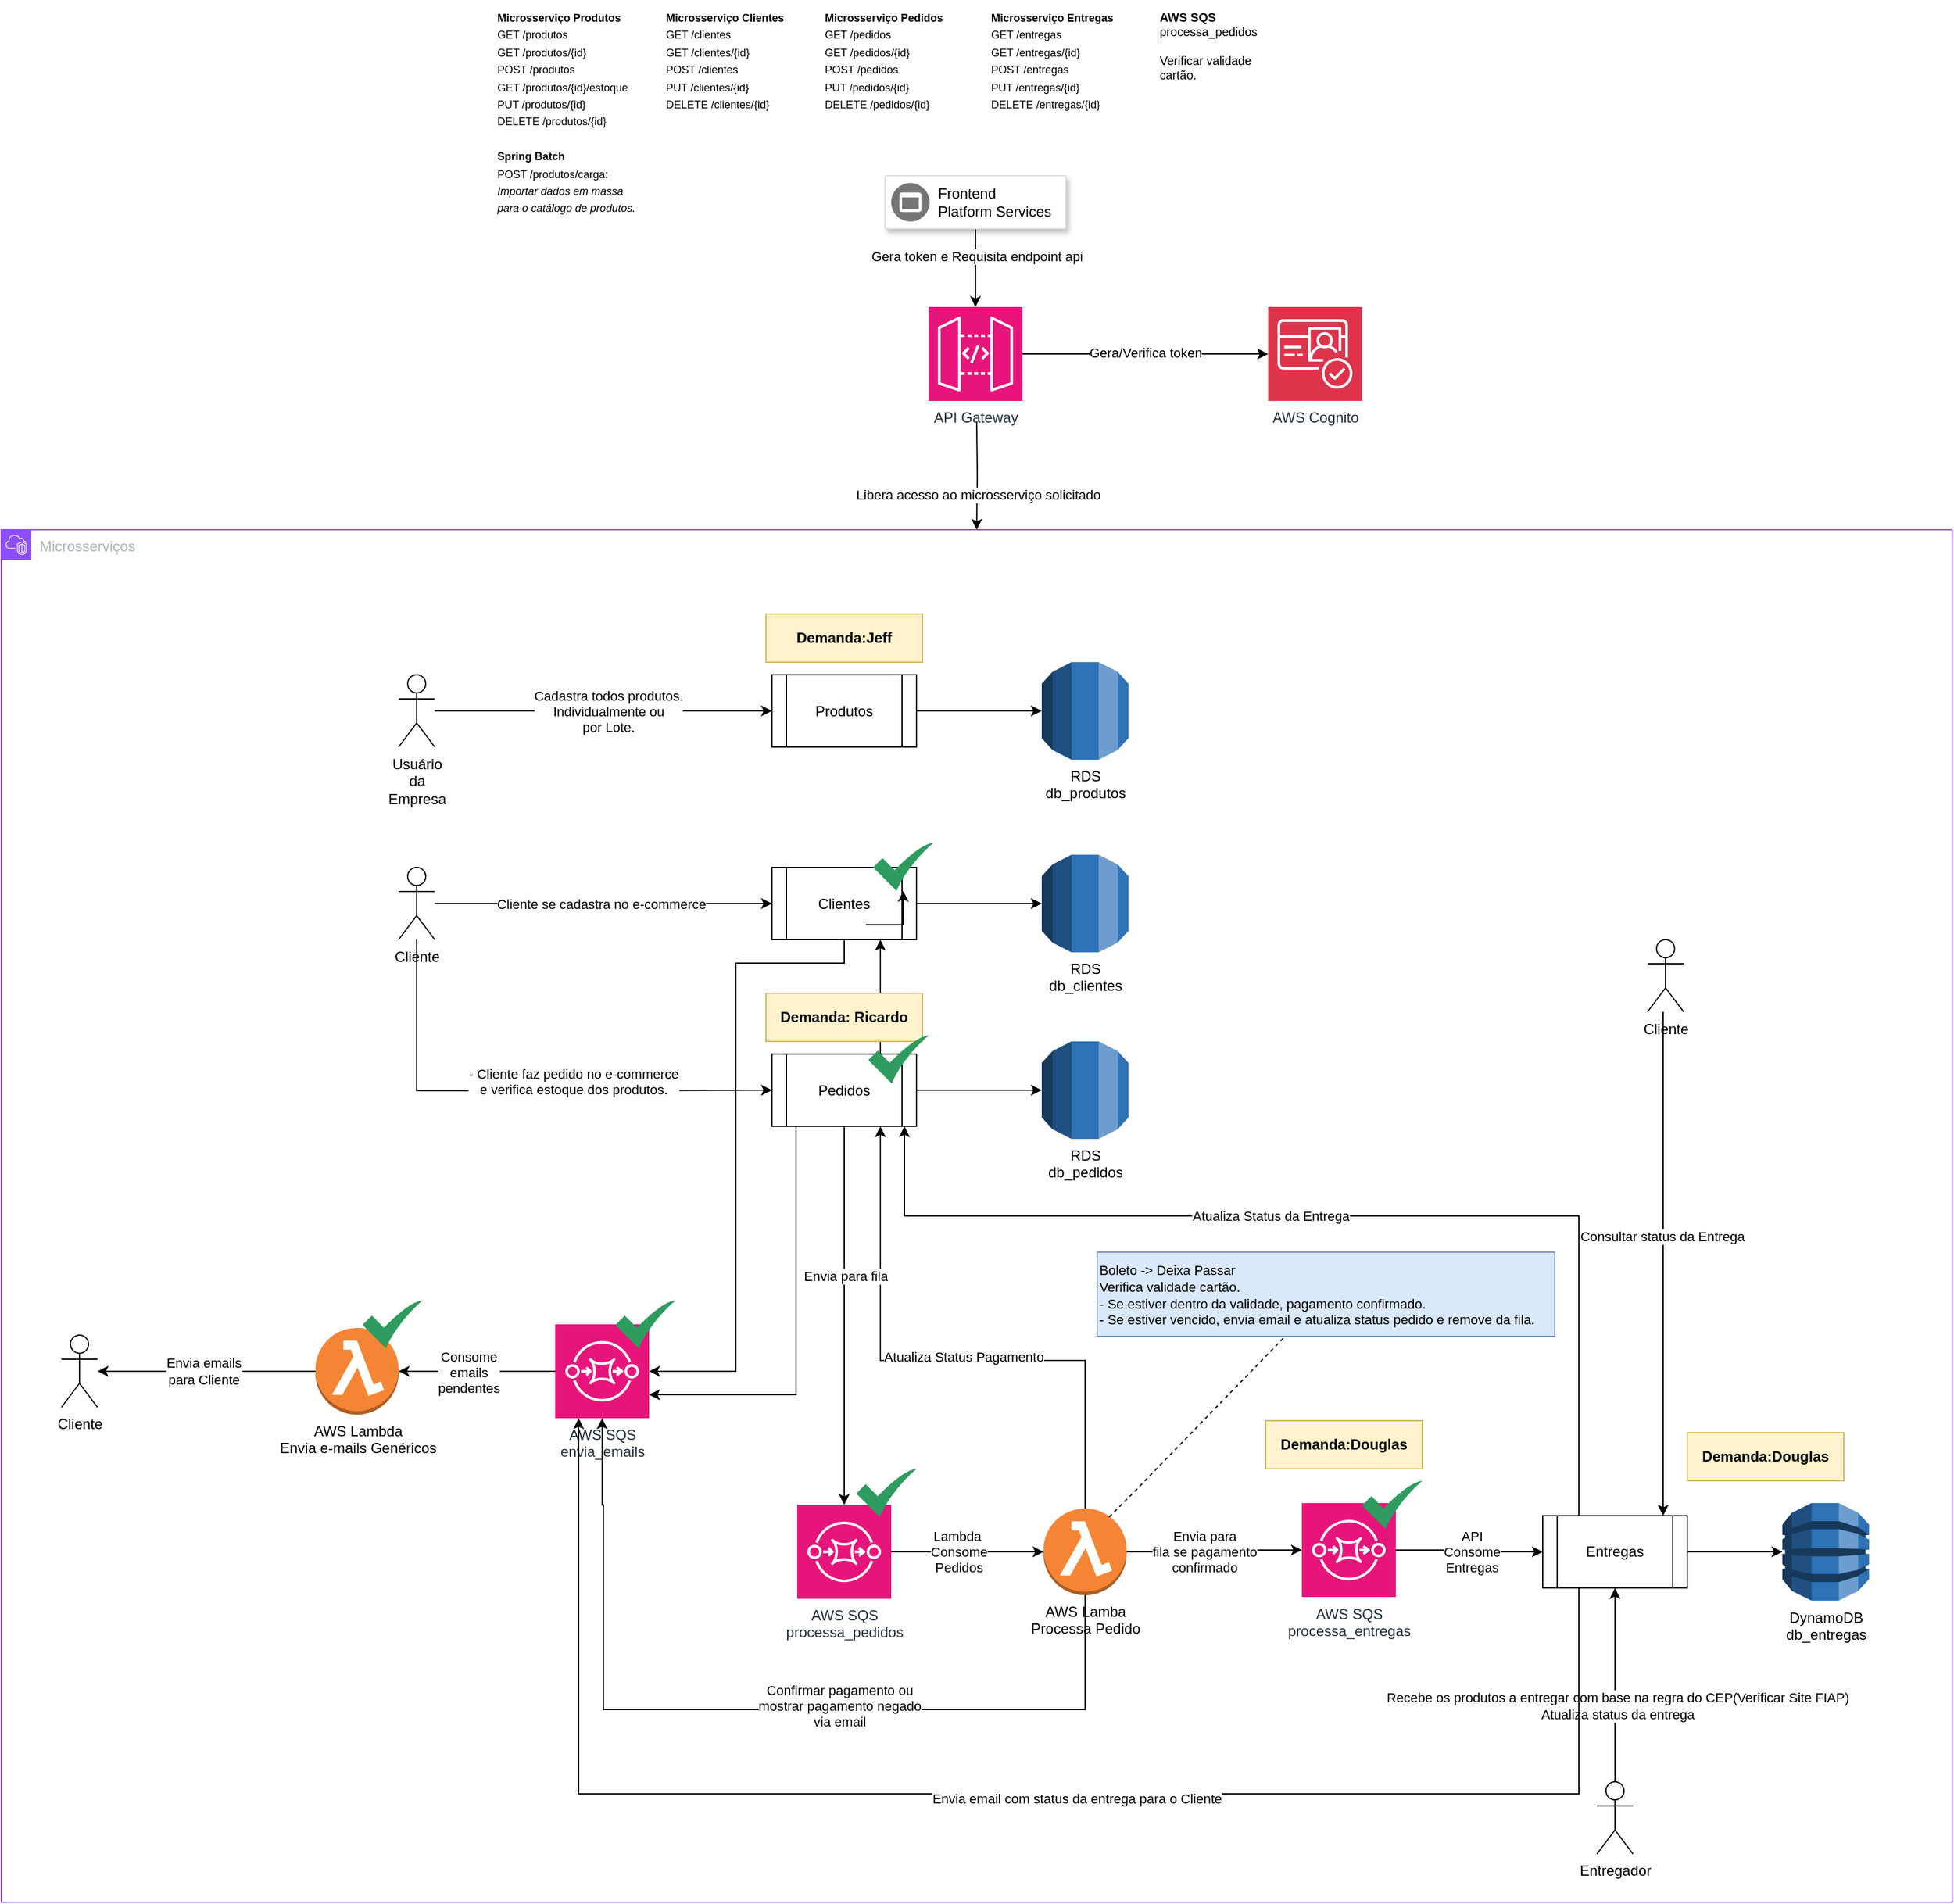 <mxfile version="24.2.5" type="device">
  <diagram name="Página-1" id="X4yGat1UL4yKTtZNy6NT">
    <mxGraphModel dx="3107" dy="1651" grid="1" gridSize="10" guides="1" tooltips="1" connect="1" arrows="1" fold="1" page="1" pageScale="1" pageWidth="827" pageHeight="1169" math="0" shadow="0">
      <root>
        <mxCell id="0" />
        <mxCell id="1" parent="0" />
        <mxCell id="Z1I42a4XKH3U9Z4pWpdQ-7" style="edgeStyle=orthogonalEdgeStyle;rounded=0;orthogonalLoop=1;jettySize=auto;html=1;entryX=0.5;entryY=1;entryDx=0;entryDy=0;entryPerimeter=0;" parent="1" source="GviSDebqHvodrFMelNdd-101" target="Z1I42a4XKH3U9Z4pWpdQ-11" edge="1">
          <mxGeometry relative="1" as="geometry">
            <mxPoint x="85" y="1230" as="targetPoint" />
            <Array as="points">
              <mxPoint x="510" y="1430" />
              <mxPoint x="110" y="1430" />
              <mxPoint x="110" y="1260" />
            </Array>
          </mxGeometry>
        </mxCell>
        <mxCell id="Z1I42a4XKH3U9Z4pWpdQ-8" value="Confirmar pagamento ou&lt;div&gt;mostrar pagamento negado&lt;/div&gt;&lt;div&gt;via email&lt;/div&gt;" style="edgeLabel;html=1;align=center;verticalAlign=middle;resizable=0;points=[];" parent="Z1I42a4XKH3U9Z4pWpdQ-7" vertex="1" connectable="0">
          <mxGeometry x="-0.192" y="-3" relative="1" as="geometry">
            <mxPoint x="-1" as="offset" />
          </mxGeometry>
        </mxCell>
        <mxCell id="GviSDebqHvodrFMelNdd-11" value="&lt;div&gt;&lt;font style=&quot;font-size: 9px;&quot;&gt;&lt;div style=&quot;font-size: 12px;&quot;&gt;&lt;font style=&quot;font-size: 9px;&quot;&gt;&lt;b&gt;Microsserviço Clientes&lt;/b&gt;&lt;/font&gt;&lt;/div&gt;&lt;/font&gt;&lt;/div&gt;&lt;font style=&quot;font-size: 9px;&quot;&gt;GET /clientes&lt;br&gt;GET /clientes/{id}&lt;br&gt;POST /clientes&lt;br&gt;PUT /clientes/{id}&lt;br&gt;DELETE /clientes/{id}&lt;/font&gt;&lt;div&gt;&lt;font style=&quot;font-size: 9px;&quot;&gt;&lt;br&gt;&lt;/font&gt;&lt;/div&gt;" style="text;whiteSpace=wrap;html=1;" parent="1" vertex="1">
          <mxGeometry x="160" y="10" width="110" height="100" as="geometry" />
        </mxCell>
        <mxCell id="GviSDebqHvodrFMelNdd-23" value="&lt;div&gt;&lt;font style=&quot;font-size: 9px;&quot;&gt;&lt;b&gt;Microsserviço Produtos&lt;/b&gt;&lt;/font&gt;&lt;/div&gt;&lt;font style=&quot;font-size: 9px;&quot;&gt;GET /produtos&lt;br&gt;GET /produtos/{id}&lt;br&gt;POST /produtos&lt;/font&gt;&lt;div&gt;&lt;font style=&quot;font-size: 9px;&quot;&gt;GET /produtos/{id}/estoque&lt;br&gt;PUT /produtos/{id}&lt;br&gt;DELETE /produtos/{id}&lt;/font&gt;&lt;div&gt;&lt;font style=&quot;font-size: 9px;&quot;&gt;&lt;br&gt;&lt;/font&gt;&lt;/div&gt;&lt;div&gt;&lt;font style=&quot;font-size: 9px;&quot;&gt;&lt;div style=&quot;font-size: 12px;&quot;&gt;&lt;font style=&quot;font-size: 9px;&quot;&gt;&lt;b&gt;Spring Batch&lt;/b&gt;&lt;/font&gt;&lt;/div&gt;POST /produtos/carga:&amp;nbsp;&lt;div style=&quot;font-size: 12px;&quot;&gt;&lt;font style=&quot;font-size: 9px;&quot;&gt;&lt;i&gt;Importar dados em massa para o catálogo de produtos.&lt;/i&gt;&lt;/font&gt;&lt;/div&gt;&lt;/font&gt;&lt;/div&gt;&lt;/div&gt;" style="text;whiteSpace=wrap;html=1;" parent="1" vertex="1">
          <mxGeometry x="20" y="10" width="120" height="190" as="geometry" />
        </mxCell>
        <mxCell id="GviSDebqHvodrFMelNdd-35" value="&lt;div&gt;&lt;font style=&quot;font-size: 9px;&quot;&gt;&lt;div style=&quot;font-size: 12px;&quot;&gt;&lt;font style=&quot;font-size: 9px;&quot;&gt;&lt;div style=&quot;font-size: 12px;&quot;&gt;&lt;font style=&quot;font-size: 9px;&quot;&gt;&lt;b&gt;Microsserviço Pedidos&lt;/b&gt;&lt;/font&gt;&lt;/div&gt;&lt;/font&gt;&lt;/div&gt;&lt;/font&gt;&lt;/div&gt;&lt;font style=&quot;font-size: 9px;&quot;&gt;GET /pedidos&lt;br&gt;GET /pedidos/{id}&lt;br&gt;POST /pedidos&lt;br&gt;PUT /pedidos/{id}&lt;br&gt;DELETE /pedidos/{id}&lt;/font&gt;&lt;div&gt;&lt;font style=&quot;font-size: 9px;&quot;&gt;&lt;br&gt;&lt;/font&gt;&lt;/div&gt;" style="text;whiteSpace=wrap;html=1;" parent="1" vertex="1">
          <mxGeometry x="292" y="10" width="110" height="100" as="geometry" />
        </mxCell>
        <mxCell id="GviSDebqHvodrFMelNdd-38" value="&lt;div&gt;&lt;font style=&quot;font-size: 9px;&quot;&gt;&lt;div style=&quot;font-size: 12px;&quot;&gt;&lt;font style=&quot;font-size: 9px;&quot;&gt;&lt;div style=&quot;font-size: 12px;&quot;&gt;&lt;font style=&quot;font-size: 9px;&quot;&gt;&lt;div style=&quot;font-size: 12px;&quot;&gt;&lt;font style=&quot;font-size: 9px;&quot;&gt;&lt;b&gt;Microsserviço Entregas&lt;/b&gt;&lt;/font&gt;&lt;/div&gt;&lt;/font&gt;&lt;/div&gt;&lt;/font&gt;&lt;/div&gt;&lt;/font&gt;&lt;/div&gt;&lt;font style=&quot;font-size: 9px;&quot;&gt;GET /entregas&lt;br&gt;GET /entregas/{id}&lt;br&gt;POST /entregas&lt;br&gt;PUT /entregas/{id}&lt;br&gt;DELETE /entregas/{id}&lt;/font&gt;&lt;div&gt;&lt;font style=&quot;font-size: 9px;&quot;&gt;&lt;br&gt;&lt;/font&gt;&lt;/div&gt;" style="text;whiteSpace=wrap;html=1;" parent="1" vertex="1">
          <mxGeometry x="430" y="10" width="110" height="100" as="geometry" />
        </mxCell>
        <mxCell id="GviSDebqHvodrFMelNdd-66" style="edgeStyle=orthogonalEdgeStyle;rounded=0;orthogonalLoop=1;jettySize=auto;html=1;entryX=0;entryY=0.5;entryDx=0;entryDy=0;" parent="1" source="GviSDebqHvodrFMelNdd-61" target="GviSDebqHvodrFMelNdd-79" edge="1">
          <mxGeometry relative="1" as="geometry">
            <mxPoint x="240" y="600.5" as="targetPoint" />
          </mxGeometry>
        </mxCell>
        <mxCell id="GviSDebqHvodrFMelNdd-67" value="Cadastra todos produtos.&lt;div&gt;Individualmente ou&lt;/div&gt;&lt;div&gt;por Lote.&lt;/div&gt;" style="edgeLabel;html=1;align=center;verticalAlign=middle;resizable=0;points=[];" parent="GviSDebqHvodrFMelNdd-66" vertex="1" connectable="0">
          <mxGeometry x="-0.295" y="2" relative="1" as="geometry">
            <mxPoint x="45" y="2" as="offset" />
          </mxGeometry>
        </mxCell>
        <mxCell id="GviSDebqHvodrFMelNdd-61" value="Usuário&lt;div&gt;da&lt;/div&gt;&lt;div&gt;Empresa&lt;/div&gt;" style="shape=umlActor;verticalLabelPosition=bottom;verticalAlign=top;html=1;outlineConnect=0;" parent="1" vertex="1">
          <mxGeometry x="-60" y="570.5" width="30" height="60" as="geometry" />
        </mxCell>
        <mxCell id="GviSDebqHvodrFMelNdd-83" value="" style="edgeStyle=orthogonalEdgeStyle;rounded=0;orthogonalLoop=1;jettySize=auto;html=1;" parent="1" source="GviSDebqHvodrFMelNdd-79" target="GviSDebqHvodrFMelNdd-82" edge="1">
          <mxGeometry relative="1" as="geometry" />
        </mxCell>
        <mxCell id="GviSDebqHvodrFMelNdd-79" value="Produtos" style="shape=process;whiteSpace=wrap;html=1;backgroundOutline=1;" parent="1" vertex="1">
          <mxGeometry x="250" y="570.5" width="120" height="60" as="geometry" />
        </mxCell>
        <mxCell id="GviSDebqHvodrFMelNdd-82" value="&lt;div&gt;RDS&lt;/div&gt;db_produtos" style="outlineConnect=0;dashed=0;verticalLabelPosition=bottom;verticalAlign=top;align=center;html=1;shape=mxgraph.aws3.rds;fillColor=#2E73B8;gradientColor=none;" parent="1" vertex="1">
          <mxGeometry x="474" y="560" width="72" height="81" as="geometry" />
        </mxCell>
        <mxCell id="GviSDebqHvodrFMelNdd-84" style="edgeStyle=orthogonalEdgeStyle;rounded=0;orthogonalLoop=1;jettySize=auto;html=1;entryX=0;entryY=0.5;entryDx=0;entryDy=0;" parent="1" source="GviSDebqHvodrFMelNdd-86" target="GviSDebqHvodrFMelNdd-88" edge="1">
          <mxGeometry relative="1" as="geometry">
            <mxPoint x="240" y="760.5" as="targetPoint" />
          </mxGeometry>
        </mxCell>
        <mxCell id="GviSDebqHvodrFMelNdd-85" value="Cliente se cadastra no e-commerce" style="edgeLabel;html=1;align=center;verticalAlign=middle;resizable=0;points=[];" parent="GviSDebqHvodrFMelNdd-84" vertex="1" connectable="0">
          <mxGeometry x="-0.295" y="2" relative="1" as="geometry">
            <mxPoint x="39" y="2" as="offset" />
          </mxGeometry>
        </mxCell>
        <mxCell id="GviSDebqHvodrFMelNdd-98" style="edgeStyle=orthogonalEdgeStyle;rounded=0;orthogonalLoop=1;jettySize=auto;html=1;entryX=0;entryY=0.5;entryDx=0;entryDy=0;" parent="1" source="GviSDebqHvodrFMelNdd-86" target="GviSDebqHvodrFMelNdd-96" edge="1">
          <mxGeometry relative="1" as="geometry">
            <Array as="points">
              <mxPoint x="-45" y="916" />
              <mxPoint x="110" y="916" />
            </Array>
          </mxGeometry>
        </mxCell>
        <mxCell id="GviSDebqHvodrFMelNdd-99" value="- Cliente faz pedido no e-commerce&lt;div&gt;e verifica estoque dos produtos.&lt;/div&gt;&lt;div&gt;&lt;br&gt;&lt;/div&gt;" style="edgeLabel;html=1;align=center;verticalAlign=middle;resizable=0;points=[];" parent="GviSDebqHvodrFMelNdd-98" vertex="1" connectable="0">
          <mxGeometry x="0.212" y="1" relative="1" as="geometry">
            <mxPoint as="offset" />
          </mxGeometry>
        </mxCell>
        <mxCell id="GviSDebqHvodrFMelNdd-86" value="Cliente" style="shape=umlActor;verticalLabelPosition=bottom;verticalAlign=top;html=1;outlineConnect=0;" parent="1" vertex="1">
          <mxGeometry x="-60" y="730.5" width="30" height="60" as="geometry" />
        </mxCell>
        <mxCell id="GviSDebqHvodrFMelNdd-87" value="" style="edgeStyle=orthogonalEdgeStyle;rounded=0;orthogonalLoop=1;jettySize=auto;html=1;" parent="1" source="GviSDebqHvodrFMelNdd-88" target="GviSDebqHvodrFMelNdd-89" edge="1">
          <mxGeometry relative="1" as="geometry" />
        </mxCell>
        <mxCell id="GviSDebqHvodrFMelNdd-88" value="Clientes" style="shape=process;whiteSpace=wrap;html=1;backgroundOutline=1;" parent="1" vertex="1">
          <mxGeometry x="250" y="730.5" width="120" height="60" as="geometry" />
        </mxCell>
        <mxCell id="GviSDebqHvodrFMelNdd-89" value="&lt;div&gt;RDS&lt;/div&gt;db_clientes" style="outlineConnect=0;dashed=0;verticalLabelPosition=bottom;verticalAlign=top;align=center;html=1;shape=mxgraph.aws3.rds;fillColor=#2E73B8;gradientColor=none;" parent="1" vertex="1">
          <mxGeometry x="474" y="720" width="72" height="81" as="geometry" />
        </mxCell>
        <mxCell id="GviSDebqHvodrFMelNdd-95" value="" style="edgeStyle=orthogonalEdgeStyle;rounded=0;orthogonalLoop=1;jettySize=auto;html=1;" parent="1" source="GviSDebqHvodrFMelNdd-96" target="GviSDebqHvodrFMelNdd-97" edge="1">
          <mxGeometry relative="1" as="geometry" />
        </mxCell>
        <mxCell id="7g0iQvHUmDkomxm3N5RD-30" style="edgeStyle=orthogonalEdgeStyle;rounded=0;orthogonalLoop=1;jettySize=auto;html=1;exitX=0.75;exitY=0;exitDx=0;exitDy=0;entryX=0.75;entryY=1;entryDx=0;entryDy=0;" edge="1" parent="1" source="GviSDebqHvodrFMelNdd-96" target="GviSDebqHvodrFMelNdd-88">
          <mxGeometry relative="1" as="geometry" />
        </mxCell>
        <mxCell id="GviSDebqHvodrFMelNdd-96" value="Pedidos" style="shape=process;whiteSpace=wrap;html=1;backgroundOutline=1;" parent="1" vertex="1">
          <mxGeometry x="250" y="885.5" width="120" height="60" as="geometry" />
        </mxCell>
        <mxCell id="GviSDebqHvodrFMelNdd-97" value="&lt;div&gt;RDS&lt;/div&gt;db_pedidos" style="outlineConnect=0;dashed=0;verticalLabelPosition=bottom;verticalAlign=top;align=center;html=1;shape=mxgraph.aws3.rds;fillColor=#2E73B8;gradientColor=none;" parent="1" vertex="1">
          <mxGeometry x="474" y="875" width="72" height="81" as="geometry" />
        </mxCell>
        <mxCell id="GviSDebqHvodrFMelNdd-110" value="&lt;font style=&quot;&quot;&gt;&lt;div style=&quot;&quot;&gt;&lt;font style=&quot;&quot;&gt;&lt;div style=&quot;&quot;&gt;&lt;font size=&quot;1&quot; style=&quot;&quot;&gt;&lt;div style=&quot;&quot;&gt;&lt;b&gt;AWS SQS&lt;/b&gt;&lt;/div&gt;&lt;div style=&quot;&quot;&gt;processa_pedidos&lt;/div&gt;&lt;div style=&quot;&quot;&gt;&lt;br&gt;&lt;/div&gt;&lt;div style=&quot;&quot;&gt;Verificar validade cartão.&lt;/div&gt;&lt;div style=&quot;&quot;&gt;&lt;br&gt;&lt;/div&gt;&lt;div style=&quot;&quot;&gt;&lt;br&gt;&lt;/div&gt;&lt;/font&gt;&lt;/div&gt;&lt;/font&gt;&lt;/div&gt;&lt;/font&gt;" style="text;whiteSpace=wrap;html=1;" parent="1" vertex="1">
          <mxGeometry x="570" y="12" width="110" height="100" as="geometry" />
        </mxCell>
        <mxCell id="GviSDebqHvodrFMelNdd-126" style="edgeStyle=orthogonalEdgeStyle;rounded=0;orthogonalLoop=1;jettySize=auto;html=1;" parent="1" source="GviSDebqHvodrFMelNdd-101" target="GviSDebqHvodrFMelNdd-123" edge="1">
          <mxGeometry relative="1" as="geometry" />
        </mxCell>
        <mxCell id="GviSDebqHvodrFMelNdd-127" value="Envia para&lt;div&gt;fila se pagamento&lt;/div&gt;&lt;div&gt;confirmado&lt;/div&gt;" style="edgeLabel;html=1;align=center;verticalAlign=middle;resizable=0;points=[];" parent="GviSDebqHvodrFMelNdd-126" vertex="1" connectable="0">
          <mxGeometry x="-0.28" relative="1" as="geometry">
            <mxPoint x="11" as="offset" />
          </mxGeometry>
        </mxCell>
        <mxCell id="Z1I42a4XKH3U9Z4pWpdQ-27" style="edgeStyle=orthogonalEdgeStyle;rounded=0;orthogonalLoop=1;jettySize=auto;html=1;entryX=0.75;entryY=1;entryDx=0;entryDy=0;" parent="1" source="GviSDebqHvodrFMelNdd-101" target="GviSDebqHvodrFMelNdd-96" edge="1">
          <mxGeometry relative="1" as="geometry">
            <Array as="points">
              <mxPoint x="510" y="1140" />
              <mxPoint x="340" y="1140" />
            </Array>
          </mxGeometry>
        </mxCell>
        <mxCell id="Z1I42a4XKH3U9Z4pWpdQ-28" value="Atualiza Status Pagamento" style="edgeLabel;html=1;align=center;verticalAlign=middle;resizable=0;points=[];" parent="Z1I42a4XKH3U9Z4pWpdQ-27" vertex="1" connectable="0">
          <mxGeometry x="-0.08" y="-3" relative="1" as="geometry">
            <mxPoint as="offset" />
          </mxGeometry>
        </mxCell>
        <mxCell id="GviSDebqHvodrFMelNdd-101" value="AWS Lamba&lt;div&gt;Processa Pedido&lt;/div&gt;" style="outlineConnect=0;dashed=0;verticalLabelPosition=bottom;verticalAlign=top;align=center;html=1;shape=mxgraph.aws3.lambda_function;fillColor=#F58534;gradientColor=none;" parent="1" vertex="1">
          <mxGeometry x="475.5" y="1263" width="69" height="72" as="geometry" />
        </mxCell>
        <mxCell id="7g0iQvHUmDkomxm3N5RD-36" style="edgeStyle=orthogonalEdgeStyle;rounded=0;orthogonalLoop=1;jettySize=auto;html=1;exitX=0.25;exitY=0;exitDx=0;exitDy=0;" edge="1" parent="1" source="GviSDebqHvodrFMelNdd-116" target="GviSDebqHvodrFMelNdd-96">
          <mxGeometry relative="1" as="geometry">
            <Array as="points">
              <mxPoint x="920" y="1020" />
              <mxPoint x="360" y="1020" />
            </Array>
          </mxGeometry>
        </mxCell>
        <mxCell id="7g0iQvHUmDkomxm3N5RD-37" value="Atualiza Status da Entrega" style="edgeLabel;html=1;align=center;verticalAlign=middle;resizable=0;points=[];" vertex="1" connectable="0" parent="7g0iQvHUmDkomxm3N5RD-36">
          <mxGeometry x="0.147" relative="1" as="geometry">
            <mxPoint x="1" as="offset" />
          </mxGeometry>
        </mxCell>
        <mxCell id="GviSDebqHvodrFMelNdd-116" value="Entregas" style="shape=process;whiteSpace=wrap;html=1;backgroundOutline=1;" parent="1" vertex="1">
          <mxGeometry x="890" y="1269" width="120" height="60" as="geometry" />
        </mxCell>
        <mxCell id="GviSDebqHvodrFMelNdd-117" value="DynamoDB&lt;br&gt;db_entregas" style="outlineConnect=0;dashed=0;verticalLabelPosition=bottom;verticalAlign=top;align=center;html=1;shape=mxgraph.aws3.dynamo_db;fillColor=#2E73B8;gradientColor=none;" parent="1" vertex="1">
          <mxGeometry x="1089" y="1258.5" width="72" height="81" as="geometry" />
        </mxCell>
        <mxCell id="GviSDebqHvodrFMelNdd-118" value="AWS SQS&lt;br&gt;processa_pedidos" style="sketch=0;points=[[0,0,0],[0.25,0,0],[0.5,0,0],[0.75,0,0],[1,0,0],[0,1,0],[0.25,1,0],[0.5,1,0],[0.75,1,0],[1,1,0],[0,0.25,0],[0,0.5,0],[0,0.75,0],[1,0.25,0],[1,0.5,0],[1,0.75,0]];outlineConnect=0;fontColor=#232F3E;fillColor=#E7157B;strokeColor=#ffffff;dashed=0;verticalLabelPosition=bottom;verticalAlign=top;align=center;html=1;fontSize=12;fontStyle=0;aspect=fixed;shape=mxgraph.aws4.resourceIcon;resIcon=mxgraph.aws4.sqs;" parent="1" vertex="1">
          <mxGeometry x="271" y="1260" width="78" height="78" as="geometry" />
        </mxCell>
        <mxCell id="GviSDebqHvodrFMelNdd-119" style="edgeStyle=orthogonalEdgeStyle;rounded=0;orthogonalLoop=1;jettySize=auto;html=1;entryX=0.5;entryY=0;entryDx=0;entryDy=0;entryPerimeter=0;" parent="1" source="GviSDebqHvodrFMelNdd-96" target="GviSDebqHvodrFMelNdd-118" edge="1">
          <mxGeometry relative="1" as="geometry" />
        </mxCell>
        <mxCell id="GviSDebqHvodrFMelNdd-121" value="Envia para fila" style="edgeLabel;html=1;align=center;verticalAlign=middle;resizable=0;points=[];" parent="GviSDebqHvodrFMelNdd-119" vertex="1" connectable="0">
          <mxGeometry x="-0.208" y="1" relative="1" as="geometry">
            <mxPoint as="offset" />
          </mxGeometry>
        </mxCell>
        <mxCell id="GviSDebqHvodrFMelNdd-120" style="edgeStyle=orthogonalEdgeStyle;rounded=0;orthogonalLoop=1;jettySize=auto;html=1;entryX=0;entryY=0.5;entryDx=0;entryDy=0;entryPerimeter=0;" parent="1" source="GviSDebqHvodrFMelNdd-118" target="GviSDebqHvodrFMelNdd-101" edge="1">
          <mxGeometry relative="1" as="geometry" />
        </mxCell>
        <mxCell id="GviSDebqHvodrFMelNdd-122" value="Lambda&amp;nbsp;&lt;div&gt;Consome&lt;br&gt;Pedidos&lt;/div&gt;" style="edgeLabel;html=1;align=center;verticalAlign=middle;resizable=0;points=[];" parent="GviSDebqHvodrFMelNdd-120" vertex="1" connectable="0">
          <mxGeometry x="-0.191" y="1" relative="1" as="geometry">
            <mxPoint x="5" y="1" as="offset" />
          </mxGeometry>
        </mxCell>
        <mxCell id="GviSDebqHvodrFMelNdd-125" style="edgeStyle=orthogonalEdgeStyle;rounded=0;orthogonalLoop=1;jettySize=auto;html=1;entryX=0;entryY=0.5;entryDx=0;entryDy=0;" parent="1" source="GviSDebqHvodrFMelNdd-123" target="GviSDebqHvodrFMelNdd-116" edge="1">
          <mxGeometry relative="1" as="geometry" />
        </mxCell>
        <mxCell id="GviSDebqHvodrFMelNdd-128" value="API&lt;br&gt;Consome&lt;br&gt;Entregas" style="edgeLabel;html=1;align=center;verticalAlign=middle;resizable=0;points=[];" parent="GviSDebqHvodrFMelNdd-125" vertex="1" connectable="0">
          <mxGeometry x="0.033" relative="1" as="geometry">
            <mxPoint as="offset" />
          </mxGeometry>
        </mxCell>
        <mxCell id="GviSDebqHvodrFMelNdd-123" value="AWS SQS&lt;br&gt;processa_entregas" style="sketch=0;points=[[0,0,0],[0.25,0,0],[0.5,0,0],[0.75,0,0],[1,0,0],[0,1,0],[0.25,1,0],[0.5,1,0],[0.75,1,0],[1,1,0],[0,0.25,0],[0,0.5,0],[0,0.75,0],[1,0.25,0],[1,0.5,0],[1,0.75,0]];outlineConnect=0;fontColor=#232F3E;fillColor=#E7157B;strokeColor=#ffffff;dashed=0;verticalLabelPosition=bottom;verticalAlign=top;align=center;html=1;fontSize=12;fontStyle=0;aspect=fixed;shape=mxgraph.aws4.resourceIcon;resIcon=mxgraph.aws4.sqs;" parent="1" vertex="1">
          <mxGeometry x="690" y="1258.5" width="78" height="78" as="geometry" />
        </mxCell>
        <mxCell id="GviSDebqHvodrFMelNdd-124" style="edgeStyle=orthogonalEdgeStyle;rounded=0;orthogonalLoop=1;jettySize=auto;html=1;entryX=0;entryY=0.5;entryDx=0;entryDy=0;entryPerimeter=0;" parent="1" source="GviSDebqHvodrFMelNdd-116" target="GviSDebqHvodrFMelNdd-117" edge="1">
          <mxGeometry relative="1" as="geometry" />
        </mxCell>
        <mxCell id="GviSDebqHvodrFMelNdd-139" style="edgeStyle=orthogonalEdgeStyle;rounded=0;orthogonalLoop=1;jettySize=auto;html=1;entryX=0.5;entryY=1;entryDx=0;entryDy=0;" parent="1" source="GviSDebqHvodrFMelNdd-136" target="GviSDebqHvodrFMelNdd-116" edge="1">
          <mxGeometry relative="1" as="geometry" />
        </mxCell>
        <mxCell id="GviSDebqHvodrFMelNdd-140" value="Recebe os produtos a entregar com base na regra do CEP(Verificar Site FIAP)&lt;div&gt;Atualiza status da entrega&lt;/div&gt;" style="edgeLabel;html=1;align=center;verticalAlign=middle;resizable=0;points=[];" parent="GviSDebqHvodrFMelNdd-139" vertex="1" connectable="0">
          <mxGeometry x="-0.209" y="-2" relative="1" as="geometry">
            <mxPoint as="offset" />
          </mxGeometry>
        </mxCell>
        <mxCell id="GviSDebqHvodrFMelNdd-136" value="Entregador" style="shape=umlActor;verticalLabelPosition=bottom;verticalAlign=top;html=1;outlineConnect=0;" parent="1" vertex="1">
          <mxGeometry x="935" y="1490" width="30" height="60" as="geometry" />
        </mxCell>
        <mxCell id="GviSDebqHvodrFMelNdd-144" style="edgeStyle=orthogonalEdgeStyle;rounded=0;orthogonalLoop=1;jettySize=auto;html=1;" parent="1" source="GviSDebqHvodrFMelNdd-143" edge="1">
          <mxGeometry relative="1" as="geometry">
            <mxPoint x="990" y="1269" as="targetPoint" />
            <Array as="points">
              <mxPoint x="990" y="1269" />
            </Array>
          </mxGeometry>
        </mxCell>
        <mxCell id="GviSDebqHvodrFMelNdd-146" value="Consultar status da Entrega" style="edgeLabel;html=1;align=center;verticalAlign=middle;resizable=0;points=[];" parent="GviSDebqHvodrFMelNdd-144" vertex="1" connectable="0">
          <mxGeometry x="-0.11" y="-1" relative="1" as="geometry">
            <mxPoint as="offset" />
          </mxGeometry>
        </mxCell>
        <mxCell id="GviSDebqHvodrFMelNdd-143" value="Cliente" style="shape=umlActor;verticalLabelPosition=bottom;verticalAlign=top;html=1;outlineConnect=0;" parent="1" vertex="1">
          <mxGeometry x="977" y="790.5" width="30" height="60" as="geometry" />
        </mxCell>
        <mxCell id="Z1I42a4XKH3U9Z4pWpdQ-13" style="edgeStyle=orthogonalEdgeStyle;rounded=0;orthogonalLoop=1;jettySize=auto;html=1;entryX=1;entryY=0.5;entryDx=0;entryDy=0;entryPerimeter=0;" parent="1" source="GviSDebqHvodrFMelNdd-88" target="Z1I42a4XKH3U9Z4pWpdQ-11" edge="1">
          <mxGeometry relative="1" as="geometry">
            <Array as="points">
              <mxPoint x="310" y="810" />
              <mxPoint x="220" y="810" />
              <mxPoint x="220" y="1149" />
            </Array>
          </mxGeometry>
        </mxCell>
        <mxCell id="Z1I42a4XKH3U9Z4pWpdQ-14" style="edgeStyle=orthogonalEdgeStyle;rounded=0;orthogonalLoop=1;jettySize=auto;html=1;entryX=1;entryY=0.75;entryDx=0;entryDy=0;entryPerimeter=0;" parent="1" source="GviSDebqHvodrFMelNdd-96" target="Z1I42a4XKH3U9Z4pWpdQ-11" edge="1">
          <mxGeometry relative="1" as="geometry">
            <Array as="points">
              <mxPoint x="270" y="1169" />
            </Array>
          </mxGeometry>
        </mxCell>
        <mxCell id="Z1I42a4XKH3U9Z4pWpdQ-11" value="AWS SQS&lt;div&gt;envia_emails&lt;/div&gt;" style="sketch=0;points=[[0,0,0],[0.25,0,0],[0.5,0,0],[0.75,0,0],[1,0,0],[0,1,0],[0.25,1,0],[0.5,1,0],[0.75,1,0],[1,1,0],[0,0.25,0],[0,0.5,0],[0,0.75,0],[1,0.25,0],[1,0.5,0],[1,0.75,0]];outlineConnect=0;fontColor=#232F3E;fillColor=#E7157B;strokeColor=#ffffff;dashed=0;verticalLabelPosition=bottom;verticalAlign=top;align=center;html=1;fontSize=12;fontStyle=0;aspect=fixed;shape=mxgraph.aws4.resourceIcon;resIcon=mxgraph.aws4.sqs;" parent="1" vertex="1">
          <mxGeometry x="70" y="1110" width="78" height="78" as="geometry" />
        </mxCell>
        <mxCell id="Z1I42a4XKH3U9Z4pWpdQ-16" style="edgeStyle=orthogonalEdgeStyle;rounded=0;orthogonalLoop=1;jettySize=auto;html=1;entryX=0.25;entryY=1;entryDx=0;entryDy=0;entryPerimeter=0;" parent="1" source="GviSDebqHvodrFMelNdd-116" target="Z1I42a4XKH3U9Z4pWpdQ-11" edge="1">
          <mxGeometry relative="1" as="geometry">
            <Array as="points">
              <mxPoint x="920" y="1500" />
              <mxPoint x="90" y="1500" />
            </Array>
          </mxGeometry>
        </mxCell>
        <mxCell id="Z1I42a4XKH3U9Z4pWpdQ-17" value="Envia email com status da entrega para o Cliente" style="edgeLabel;html=1;align=center;verticalAlign=middle;resizable=0;points=[];" parent="Z1I42a4XKH3U9Z4pWpdQ-16" vertex="1" connectable="0">
          <mxGeometry x="-0.104" y="4" relative="1" as="geometry">
            <mxPoint as="offset" />
          </mxGeometry>
        </mxCell>
        <mxCell id="Z1I42a4XKH3U9Z4pWpdQ-23" style="edgeStyle=orthogonalEdgeStyle;rounded=0;orthogonalLoop=1;jettySize=auto;html=1;" parent="1" source="Z1I42a4XKH3U9Z4pWpdQ-18" target="Z1I42a4XKH3U9Z4pWpdQ-22" edge="1">
          <mxGeometry relative="1" as="geometry" />
        </mxCell>
        <mxCell id="Z1I42a4XKH3U9Z4pWpdQ-24" value="Envia emails&lt;div&gt;para Cliente&lt;/div&gt;" style="edgeLabel;html=1;align=center;verticalAlign=middle;resizable=0;points=[];" parent="Z1I42a4XKH3U9Z4pWpdQ-23" vertex="1" connectable="0">
          <mxGeometry x="0.033" relative="1" as="geometry">
            <mxPoint as="offset" />
          </mxGeometry>
        </mxCell>
        <mxCell id="Z1I42a4XKH3U9Z4pWpdQ-18" value="AWS Lambda&lt;div&gt;Envia e-mails Genéricos&lt;/div&gt;" style="outlineConnect=0;dashed=0;verticalLabelPosition=bottom;verticalAlign=top;align=center;html=1;shape=mxgraph.aws3.lambda_function;fillColor=#F58534;gradientColor=none;" parent="1" vertex="1">
          <mxGeometry x="-129" y="1113" width="69" height="72" as="geometry" />
        </mxCell>
        <mxCell id="Z1I42a4XKH3U9Z4pWpdQ-19" style="edgeStyle=orthogonalEdgeStyle;rounded=0;orthogonalLoop=1;jettySize=auto;html=1;entryX=1;entryY=0.5;entryDx=0;entryDy=0;entryPerimeter=0;" parent="1" source="Z1I42a4XKH3U9Z4pWpdQ-11" target="Z1I42a4XKH3U9Z4pWpdQ-18" edge="1">
          <mxGeometry relative="1" as="geometry" />
        </mxCell>
        <mxCell id="Z1I42a4XKH3U9Z4pWpdQ-20" value="Consome&lt;div&gt;emails&lt;/div&gt;&lt;div&gt;pendentes&lt;/div&gt;" style="edgeLabel;html=1;align=center;verticalAlign=middle;resizable=0;points=[];" parent="Z1I42a4XKH3U9Z4pWpdQ-19" vertex="1" connectable="0">
          <mxGeometry x="0.12" y="1" relative="1" as="geometry">
            <mxPoint x="1" as="offset" />
          </mxGeometry>
        </mxCell>
        <mxCell id="Z1I42a4XKH3U9Z4pWpdQ-22" value="Cliente" style="shape=umlActor;verticalLabelPosition=bottom;verticalAlign=top;html=1;outlineConnect=0;" parent="1" vertex="1">
          <mxGeometry x="-340" y="1119" width="30" height="60" as="geometry" />
        </mxCell>
        <mxCell id="7g0iQvHUmDkomxm3N5RD-1" value="" style="sketch=0;html=1;aspect=fixed;strokeColor=none;shadow=0;align=center;fillColor=#2D9C5E;verticalAlign=top;labelPosition=center;verticalLabelPosition=bottom;shape=mxgraph.gcp2.check" vertex="1" parent="1">
          <mxGeometry x="334" y="710" width="50" height="40" as="geometry" />
        </mxCell>
        <mxCell id="7g0iQvHUmDkomxm3N5RD-2" value="" style="sketch=0;html=1;aspect=fixed;strokeColor=none;shadow=0;align=center;fillColor=#2D9C5E;verticalAlign=top;labelPosition=center;verticalLabelPosition=bottom;shape=mxgraph.gcp2.check" vertex="1" parent="1">
          <mxGeometry x="-90" y="1090" width="50" height="40" as="geometry" />
        </mxCell>
        <mxCell id="7g0iQvHUmDkomxm3N5RD-3" value="" style="sketch=0;html=1;aspect=fixed;strokeColor=none;shadow=0;align=center;fillColor=#2D9C5E;verticalAlign=top;labelPosition=center;verticalLabelPosition=bottom;shape=mxgraph.gcp2.check" vertex="1" parent="1">
          <mxGeometry x="120" y="1090" width="50" height="40" as="geometry" />
        </mxCell>
        <mxCell id="7g0iQvHUmDkomxm3N5RD-4" value="" style="sketch=0;html=1;aspect=fixed;strokeColor=none;shadow=0;align=center;fillColor=#2D9C5E;verticalAlign=top;labelPosition=center;verticalLabelPosition=bottom;shape=mxgraph.gcp2.check" vertex="1" parent="1">
          <mxGeometry x="320" y="1230" width="50" height="40" as="geometry" />
        </mxCell>
        <mxCell id="7g0iQvHUmDkomxm3N5RD-5" value="" style="sketch=0;html=1;aspect=fixed;strokeColor=none;shadow=0;align=center;fillColor=#2D9C5E;verticalAlign=top;labelPosition=center;verticalLabelPosition=bottom;shape=mxgraph.gcp2.check" vertex="1" parent="1">
          <mxGeometry x="740" y="1240" width="50" height="40" as="geometry" />
        </mxCell>
        <mxCell id="7g0iQvHUmDkomxm3N5RD-7" value="Demanda:Douglas" style="text;html=1;align=center;verticalAlign=middle;whiteSpace=wrap;rounded=0;fillColor=#fff2cc;strokeColor=#d6b656;fontStyle=1" vertex="1" parent="1">
          <mxGeometry x="1010" y="1200" width="130" height="40" as="geometry" />
        </mxCell>
        <mxCell id="7g0iQvHUmDkomxm3N5RD-9" value="Demanda:Jeff" style="text;html=1;align=center;verticalAlign=middle;whiteSpace=wrap;rounded=0;fillColor=#fff2cc;strokeColor=#d6b656;fontStyle=1" vertex="1" parent="1">
          <mxGeometry x="245" y="520" width="130" height="40" as="geometry" />
        </mxCell>
        <mxCell id="7g0iQvHUmDkomxm3N5RD-10" value="Demanda: Ricardo" style="text;html=1;align=center;verticalAlign=middle;whiteSpace=wrap;rounded=0;fillColor=#fff2cc;strokeColor=#d6b656;fontStyle=1" vertex="1" parent="1">
          <mxGeometry x="245" y="835" width="130" height="40" as="geometry" />
        </mxCell>
        <mxCell id="7g0iQvHUmDkomxm3N5RD-22" style="edgeStyle=orthogonalEdgeStyle;rounded=0;orthogonalLoop=1;jettySize=auto;html=1;" edge="1" parent="1" target="7g0iQvHUmDkomxm3N5RD-13">
          <mxGeometry relative="1" as="geometry">
            <mxPoint x="420" y="360" as="sourcePoint" />
          </mxGeometry>
        </mxCell>
        <mxCell id="7g0iQvHUmDkomxm3N5RD-23" value="Libera acesso ao microsserviço solicitado" style="edgeLabel;html=1;align=center;verticalAlign=middle;resizable=0;points=[];" vertex="1" connectable="0" parent="7g0iQvHUmDkomxm3N5RD-22">
          <mxGeometry x="-0.109" relative="1" as="geometry">
            <mxPoint y="20" as="offset" />
          </mxGeometry>
        </mxCell>
        <mxCell id="7g0iQvHUmDkomxm3N5RD-13" value="Microsserviços" style="points=[[0,0],[0.25,0],[0.5,0],[0.75,0],[1,0],[1,0.25],[1,0.5],[1,0.75],[1,1],[0.75,1],[0.5,1],[0.25,1],[0,1],[0,0.75],[0,0.5],[0,0.25]];outlineConnect=0;gradientColor=none;html=1;whiteSpace=wrap;fontSize=12;fontStyle=0;container=1;pointerEvents=0;collapsible=0;recursiveResize=0;shape=mxgraph.aws4.group;grIcon=mxgraph.aws4.group_vpc2;strokeColor=#8C4FFF;fillColor=none;verticalAlign=top;align=left;spacingLeft=30;fontColor=#AAB7B8;dashed=0;" vertex="1" parent="1">
          <mxGeometry x="-390" y="450" width="1620" height="1140" as="geometry" />
        </mxCell>
        <mxCell id="7g0iQvHUmDkomxm3N5RD-26" value="" style="shape=image;verticalLabelPosition=bottom;labelBackgroundColor=default;verticalAlign=top;aspect=fixed;imageAspect=0;image=https://upload.wikimedia.org/wikipedia/commons/thumb/4/44/Spring_Framework_Logo_2018.svg/2560px-Spring_Framework_Logo_2018.svg.png;" vertex="1" parent="7g0iQvHUmDkomxm3N5RD-13">
          <mxGeometry x="678" y="323" width="40" height="10.27" as="geometry" />
        </mxCell>
        <mxCell id="7g0iQvHUmDkomxm3N5RD-28" value="" style="shape=image;verticalLabelPosition=bottom;labelBackgroundColor=default;verticalAlign=top;aspect=fixed;imageAspect=0;image=https://upload.wikimedia.org/wikipedia/commons/thumb/4/44/Spring_Framework_Logo_2018.svg/2560px-Spring_Framework_Logo_2018.svg.png;" vertex="1" parent="7g0iQvHUmDkomxm3N5RD-13">
          <mxGeometry x="1320" y="860" width="43.89" height="11.27" as="geometry" />
        </mxCell>
        <mxCell id="7g0iQvHUmDkomxm3N5RD-34" value="&lt;div&gt;&lt;span style=&quot;font-size: 11px; background-color: initial;&quot;&gt;Boleto -&amp;gt; Deixa Passar&lt;/span&gt;&lt;/div&gt;&lt;div&gt;&lt;span style=&quot;font-size: 11px; background-color: initial;&quot;&gt;Verifica validade cartão.&lt;/span&gt;&lt;/div&gt;&lt;div style=&quot;font-size: 11px;&quot;&gt;- Se estiver dentro da validade, pagamento confirmado.&lt;/div&gt;&lt;div style=&quot;font-size: 11px;&quot;&gt;- Se estiver vencido, envia email e atualiza status pedido e remove da fila.&lt;/div&gt;" style="text;html=1;align=left;verticalAlign=middle;whiteSpace=wrap;rounded=0;fillColor=#dae8fc;strokeColor=#6c8ebf;" vertex="1" parent="7g0iQvHUmDkomxm3N5RD-13">
          <mxGeometry x="910" y="600" width="380" height="70" as="geometry" />
        </mxCell>
        <mxCell id="7g0iQvHUmDkomxm3N5RD-35" value="" style="endArrow=none;dashed=1;html=1;rounded=0;" edge="1" parent="7g0iQvHUmDkomxm3N5RD-13" target="7g0iQvHUmDkomxm3N5RD-34">
          <mxGeometry width="50" height="50" relative="1" as="geometry">
            <mxPoint x="920" y="820" as="sourcePoint" />
            <mxPoint x="970" y="770" as="targetPoint" />
            <Array as="points">
              <mxPoint x="940" y="800" />
            </Array>
          </mxGeometry>
        </mxCell>
        <mxCell id="7g0iQvHUmDkomxm3N5RD-8" value="Demanda:Douglas" style="text;html=1;align=center;verticalAlign=middle;whiteSpace=wrap;rounded=0;fillColor=#fff2cc;strokeColor=#d6b656;fontStyle=1" vertex="1" parent="7g0iQvHUmDkomxm3N5RD-13">
          <mxGeometry x="1050" y="740" width="130" height="40" as="geometry" />
        </mxCell>
        <mxCell id="7g0iQvHUmDkomxm3N5RD-38" value="" style="sketch=0;html=1;aspect=fixed;strokeColor=none;shadow=0;align=center;fillColor=#2D9C5E;verticalAlign=top;labelPosition=center;verticalLabelPosition=bottom;shape=mxgraph.gcp2.check" vertex="1" parent="7g0iQvHUmDkomxm3N5RD-13">
          <mxGeometry x="720" y="420" width="50" height="40" as="geometry" />
        </mxCell>
        <mxCell id="7g0iQvHUmDkomxm3N5RD-45" style="edgeStyle=orthogonalEdgeStyle;rounded=0;orthogonalLoop=1;jettySize=auto;html=1;entryX=0.5;entryY=0;entryDx=0;entryDy=0;entryPerimeter=0;" edge="1" parent="1" source="7g0iQvHUmDkomxm3N5RD-15" target="7g0iQvHUmDkomxm3N5RD-40">
          <mxGeometry relative="1" as="geometry">
            <mxPoint x="420.0" y="290" as="targetPoint" />
          </mxGeometry>
        </mxCell>
        <mxCell id="7g0iQvHUmDkomxm3N5RD-48" value="Gera token e Requisita endpoint api" style="edgeLabel;html=1;align=center;verticalAlign=middle;resizable=0;points=[];" vertex="1" connectable="0" parent="7g0iQvHUmDkomxm3N5RD-45">
          <mxGeometry x="-0.304" y="1" relative="1" as="geometry">
            <mxPoint as="offset" />
          </mxGeometry>
        </mxCell>
        <mxCell id="7g0iQvHUmDkomxm3N5RD-15" value="" style="strokeColor=#dddddd;shadow=1;strokeWidth=1;rounded=1;absoluteArcSize=1;arcSize=2;" vertex="1" parent="1">
          <mxGeometry x="344" y="156" width="150" height="44" as="geometry" />
        </mxCell>
        <mxCell id="7g0iQvHUmDkomxm3N5RD-16" value="Frontend&#xa;Platform Services" style="sketch=0;dashed=0;connectable=0;html=1;fillColor=#757575;strokeColor=none;shape=mxgraph.gcp2.frontend_platform_services;part=1;labelPosition=right;verticalLabelPosition=middle;align=left;verticalAlign=middle;spacingLeft=5;fontSize=12;" vertex="1" parent="7g0iQvHUmDkomxm3N5RD-15">
          <mxGeometry y="0.5" width="32" height="32" relative="1" as="geometry">
            <mxPoint x="5" y="-16" as="offset" />
          </mxGeometry>
        </mxCell>
        <mxCell id="7g0iQvHUmDkomxm3N5RD-24" value="" style="shape=image;verticalLabelPosition=bottom;labelBackgroundColor=default;verticalAlign=top;aspect=fixed;imageAspect=0;image=https://upload.wikimedia.org/wikipedia/commons/thumb/4/44/Spring_Framework_Logo_2018.svg/2560px-Spring_Framework_Logo_2018.svg.png;" vertex="1" parent="1">
          <mxGeometry x="399" y="343" width="40" height="10.27" as="geometry" />
        </mxCell>
        <mxCell id="7g0iQvHUmDkomxm3N5RD-25" value="" style="shape=image;verticalLabelPosition=bottom;labelBackgroundColor=default;verticalAlign=top;aspect=fixed;imageAspect=0;image=https://upload.wikimedia.org/wikipedia/commons/thumb/4/44/Spring_Framework_Logo_2018.svg/2560px-Spring_Framework_Logo_2018.svg.png;" vertex="1" parent="1">
          <mxGeometry x="288" y="613" width="40" height="10.27" as="geometry" />
        </mxCell>
        <mxCell id="7g0iQvHUmDkomxm3N5RD-27" value="" style="shape=image;verticalLabelPosition=bottom;labelBackgroundColor=default;verticalAlign=top;aspect=fixed;imageAspect=0;image=https://upload.wikimedia.org/wikipedia/commons/thumb/4/44/Spring_Framework_Logo_2018.svg/2560px-Spring_Framework_Logo_2018.svg.png;" vertex="1" parent="1">
          <mxGeometry x="288" y="928" width="40" height="10.27" as="geometry" />
        </mxCell>
        <mxCell id="7g0iQvHUmDkomxm3N5RD-39" value="" style="edgeStyle=orthogonalEdgeStyle;rounded=0;orthogonalLoop=1;jettySize=auto;html=1;" edge="1" parent="1" source="7g0iQvHUmDkomxm3N5RD-26" target="7g0iQvHUmDkomxm3N5RD-1">
          <mxGeometry relative="1" as="geometry" />
        </mxCell>
        <mxCell id="7g0iQvHUmDkomxm3N5RD-40" value="API Gateway" style="sketch=0;points=[[0,0,0],[0.25,0,0],[0.5,0,0],[0.75,0,0],[1,0,0],[0,1,0],[0.25,1,0],[0.5,1,0],[0.75,1,0],[1,1,0],[0,0.25,0],[0,0.5,0],[0,0.75,0],[1,0.25,0],[1,0.5,0],[1,0.75,0]];outlineConnect=0;fontColor=#232F3E;fillColor=#E7157B;strokeColor=#ffffff;dashed=0;verticalLabelPosition=bottom;verticalAlign=top;align=center;html=1;fontSize=12;fontStyle=0;aspect=fixed;shape=mxgraph.aws4.resourceIcon;resIcon=mxgraph.aws4.api_gateway;" vertex="1" parent="1">
          <mxGeometry x="380" y="265" width="78" height="78" as="geometry" />
        </mxCell>
        <mxCell id="7g0iQvHUmDkomxm3N5RD-42" value="AWS Cognito" style="sketch=0;points=[[0,0,0],[0.25,0,0],[0.5,0,0],[0.75,0,0],[1,0,0],[0,1,0],[0.25,1,0],[0.5,1,0],[0.75,1,0],[1,1,0],[0,0.25,0],[0,0.5,0],[0,0.75,0],[1,0.25,0],[1,0.5,0],[1,0.75,0]];outlineConnect=0;fontColor=#232F3E;fillColor=#DD344C;strokeColor=#ffffff;dashed=0;verticalLabelPosition=bottom;verticalAlign=top;align=center;html=1;fontSize=12;fontStyle=0;aspect=fixed;shape=mxgraph.aws4.resourceIcon;resIcon=mxgraph.aws4.cognito;" vertex="1" parent="1">
          <mxGeometry x="662" y="265" width="78" height="78" as="geometry" />
        </mxCell>
        <mxCell id="7g0iQvHUmDkomxm3N5RD-46" style="edgeStyle=orthogonalEdgeStyle;rounded=0;orthogonalLoop=1;jettySize=auto;html=1;entryX=0;entryY=0.5;entryDx=0;entryDy=0;entryPerimeter=0;" edge="1" parent="1" source="7g0iQvHUmDkomxm3N5RD-40" target="7g0iQvHUmDkomxm3N5RD-42">
          <mxGeometry relative="1" as="geometry" />
        </mxCell>
        <mxCell id="7g0iQvHUmDkomxm3N5RD-47" value="Gera/Verifica token" style="edgeLabel;html=1;align=center;verticalAlign=middle;resizable=0;points=[];" vertex="1" connectable="0" parent="7g0iQvHUmDkomxm3N5RD-46">
          <mxGeometry x="-0.006" y="1" relative="1" as="geometry">
            <mxPoint as="offset" />
          </mxGeometry>
        </mxCell>
      </root>
    </mxGraphModel>
  </diagram>
</mxfile>
